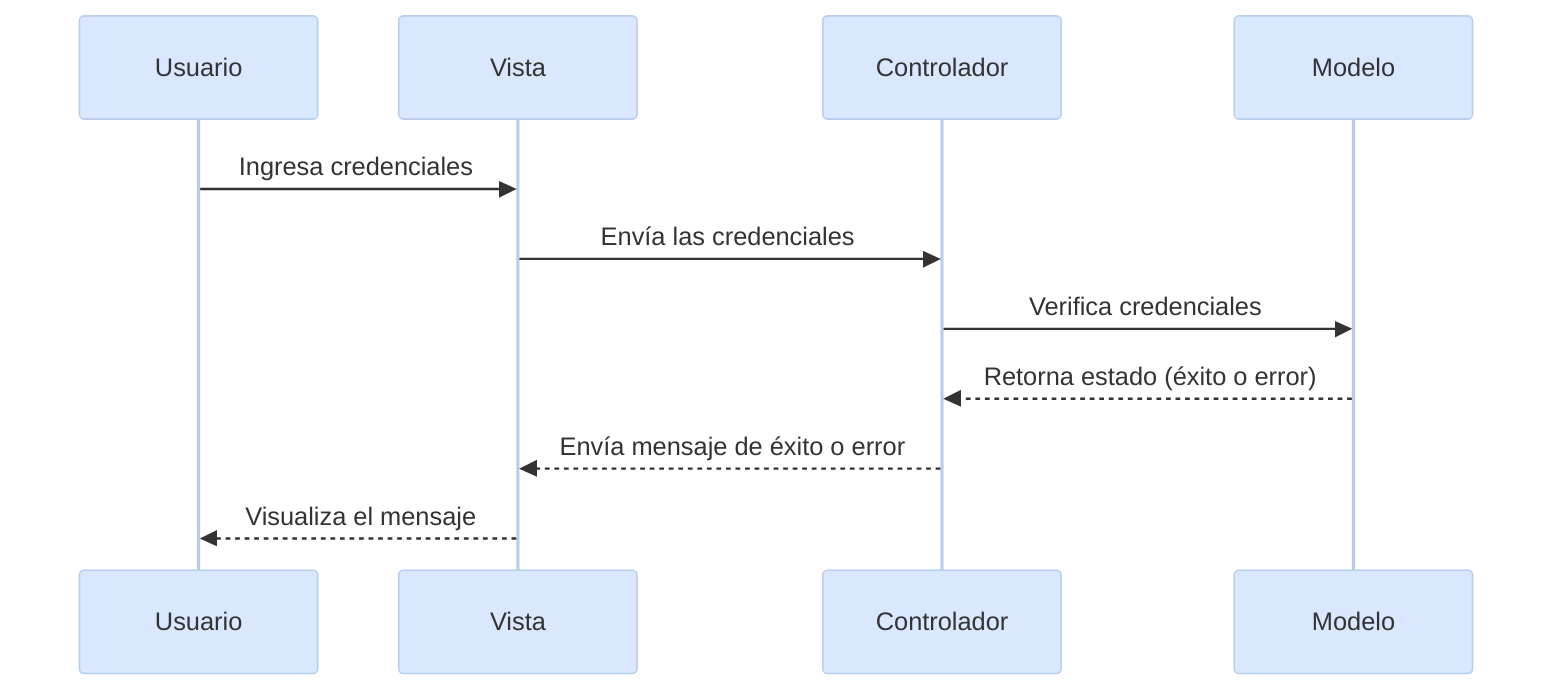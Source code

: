 %%{init: {'theme': 'base', 'themeVariables': {'primaryColor': '#D9E8FF', 'edgeLabelBackground':'#FFFFFF'}}}%%
sequenceDiagram
    participant Usuario
    participant Vista
    participant Controlador
    participant Modelo

    Usuario ->> Vista: Ingresa credenciales
    Vista ->> Controlador: Envía las credenciales
    Controlador ->> Modelo: Verifica credenciales
    Modelo -->> Controlador: Retorna estado (éxito o error)
    Controlador -->> Vista: Envía mensaje de éxito o error
    Vista -->> Usuario: Visualiza el mensaje
